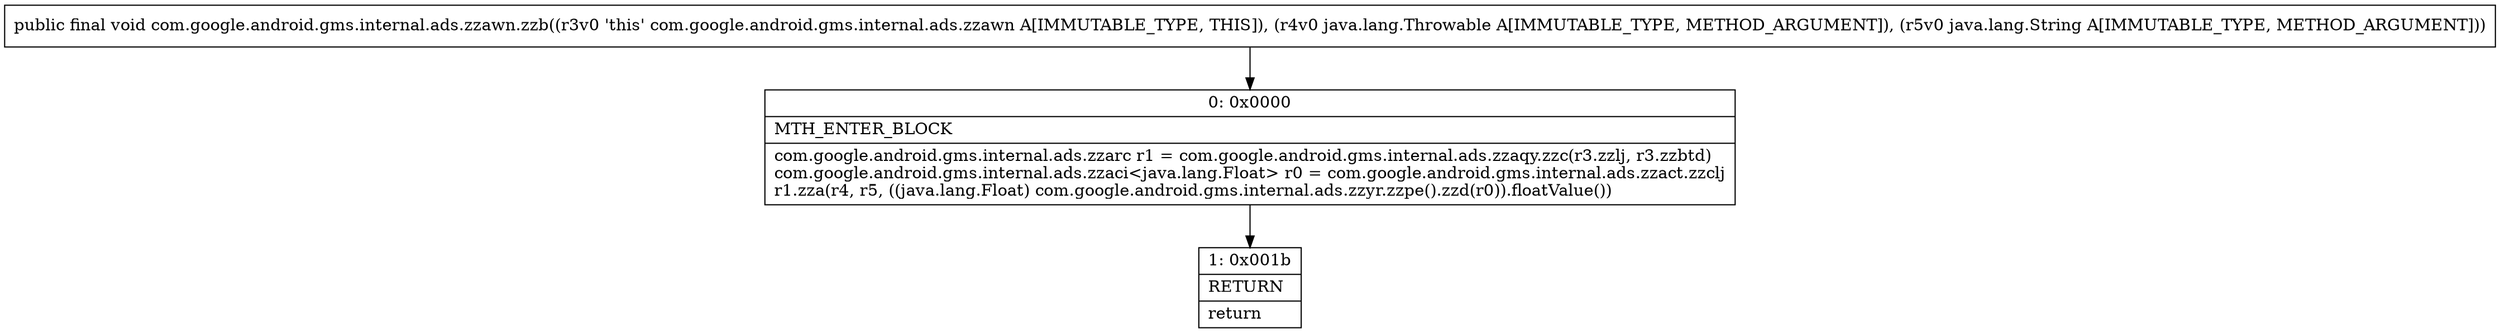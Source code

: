 digraph "CFG forcom.google.android.gms.internal.ads.zzawn.zzb(Ljava\/lang\/Throwable;Ljava\/lang\/String;)V" {
Node_0 [shape=record,label="{0\:\ 0x0000|MTH_ENTER_BLOCK\l|com.google.android.gms.internal.ads.zzarc r1 = com.google.android.gms.internal.ads.zzaqy.zzc(r3.zzlj, r3.zzbtd)\lcom.google.android.gms.internal.ads.zzaci\<java.lang.Float\> r0 = com.google.android.gms.internal.ads.zzact.zzclj\lr1.zza(r4, r5, ((java.lang.Float) com.google.android.gms.internal.ads.zzyr.zzpe().zzd(r0)).floatValue())\l}"];
Node_1 [shape=record,label="{1\:\ 0x001b|RETURN\l|return\l}"];
MethodNode[shape=record,label="{public final void com.google.android.gms.internal.ads.zzawn.zzb((r3v0 'this' com.google.android.gms.internal.ads.zzawn A[IMMUTABLE_TYPE, THIS]), (r4v0 java.lang.Throwable A[IMMUTABLE_TYPE, METHOD_ARGUMENT]), (r5v0 java.lang.String A[IMMUTABLE_TYPE, METHOD_ARGUMENT])) }"];
MethodNode -> Node_0;
Node_0 -> Node_1;
}

